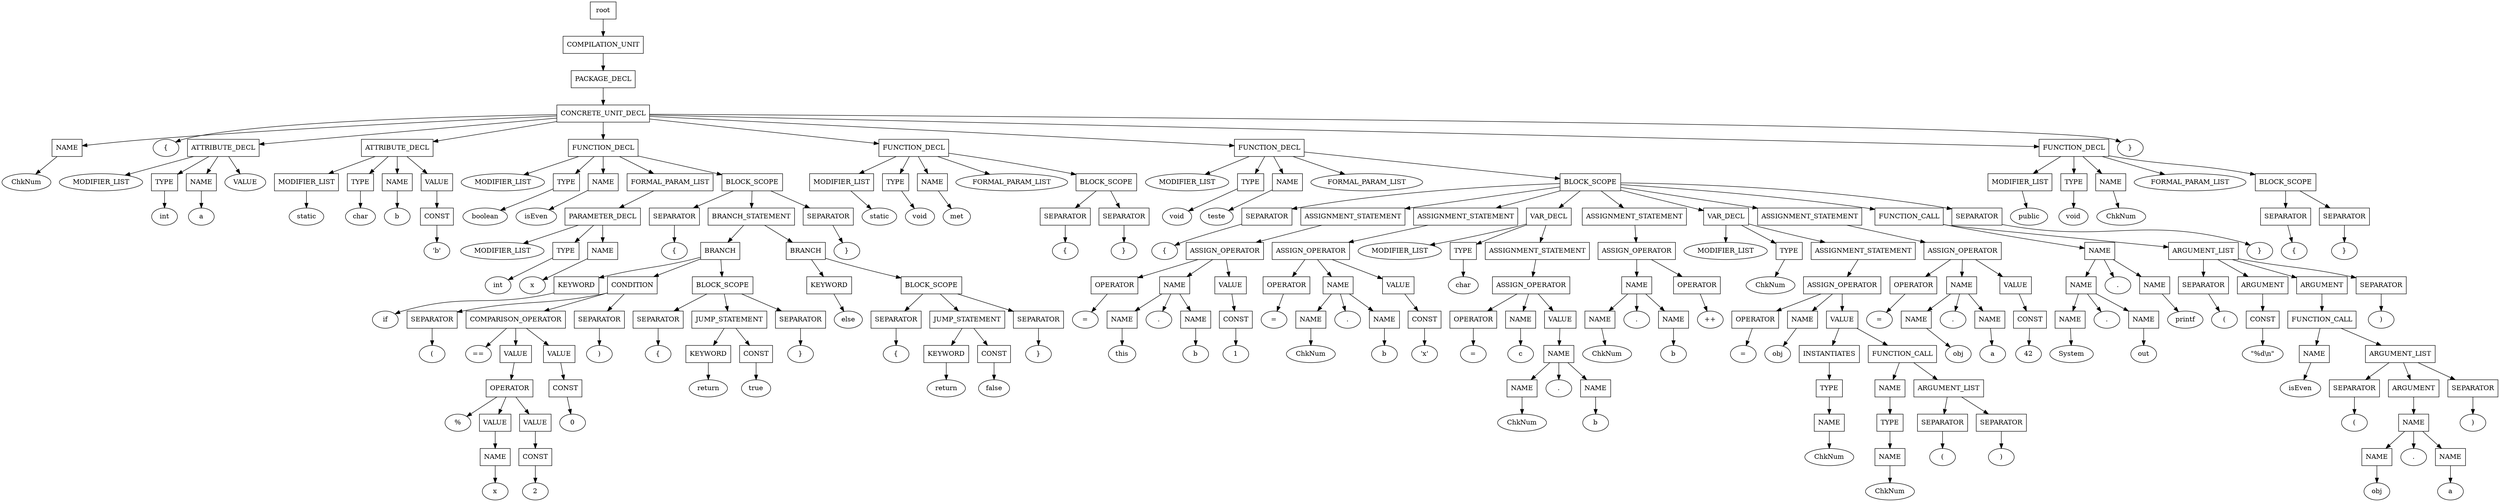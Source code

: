 digraph G {
	splines="TRUE";
	n_0 [label="root", shape="rectangle"]
	n_0 -> n_1
	n_1 [label="COMPILATION_UNIT", shape="rectangle"]
	n_1 -> n_2
	n_2 [label="PACKAGE_DECL", shape="rectangle"]
	n_2 -> n_3
	n_3 [label="CONCRETE_UNIT_DECL", shape="rectangle"]
	n_3 -> n_4
	n_4 [label="NAME", shape="rectangle"]
	n_4 -> n_13
	n_13 [label="ChkNum", shape="ellipse"]
	n_3 -> n_5
	n_5 [label="{", shape="ellipse"]
	n_3 -> n_6
	n_6 [label="ATTRIBUTE_DECL", shape="rectangle"]
	n_6 -> n_14
	n_14 [label="MODIFIER_LIST", shape="ellipse"]
	n_6 -> n_15
	n_15 [label="TYPE", shape="rectangle"]
	n_15 -> n_42
	n_42 [label="int", shape="ellipse"]
	n_6 -> n_16
	n_16 [label="NAME", shape="rectangle"]
	n_16 -> n_43
	n_43 [label="a", shape="ellipse"]
	n_6 -> n_17
	n_17 [label="VALUE", shape="ellipse"]
	n_3 -> n_7
	n_7 [label="ATTRIBUTE_DECL", shape="rectangle"]
	n_7 -> n_18
	n_18 [label="MODIFIER_LIST", shape="rectangle"]
	n_18 -> n_44
	n_44 [label="static", shape="ellipse"]
	n_7 -> n_19
	n_19 [label="TYPE", shape="rectangle"]
	n_19 -> n_45
	n_45 [label="char", shape="ellipse"]
	n_7 -> n_20
	n_20 [label="NAME", shape="rectangle"]
	n_20 -> n_46
	n_46 [label="b", shape="ellipse"]
	n_7 -> n_21
	n_21 [label="VALUE", shape="rectangle"]
	n_21 -> n_47
	n_47 [label="CONST", shape="rectangle"]
	n_47 -> n_75
	n_75 [label="'b'", shape="ellipse"]
	n_3 -> n_8
	n_8 [label="FUNCTION_DECL", shape="rectangle"]
	n_8 -> n_22
	n_22 [label="MODIFIER_LIST", shape="ellipse"]
	n_8 -> n_23
	n_23 [label="TYPE", shape="rectangle"]
	n_23 -> n_48
	n_48 [label="boolean", shape="ellipse"]
	n_8 -> n_24
	n_24 [label="NAME", shape="rectangle"]
	n_24 -> n_49
	n_49 [label="isEven", shape="ellipse"]
	n_8 -> n_25
	n_25 [label="FORMAL_PARAM_LIST", shape="rectangle"]
	n_25 -> n_50
	n_50 [label="PARAMETER_DECL", shape="rectangle"]
	n_50 -> n_76
	n_76 [label="MODIFIER_LIST", shape="ellipse"]
	n_50 -> n_77
	n_77 [label="TYPE", shape="rectangle"]
	n_77 -> n_101
	n_101 [label="int", shape="ellipse"]
	n_50 -> n_78
	n_78 [label="NAME", shape="rectangle"]
	n_78 -> n_102
	n_102 [label="x", shape="ellipse"]
	n_8 -> n_26
	n_26 [label="BLOCK_SCOPE", shape="rectangle"]
	n_26 -> n_51
	n_51 [label="SEPARATOR", shape="rectangle"]
	n_51 -> n_79
	n_79 [label="{", shape="ellipse"]
	n_26 -> n_52
	n_52 [label="BRANCH_STATEMENT", shape="rectangle"]
	n_52 -> n_80
	n_80 [label="BRANCH", shape="rectangle"]
	n_80 -> n_103
	n_103 [label="KEYWORD", shape="rectangle"]
	n_103 -> n_130
	n_130 [label="if", shape="ellipse"]
	n_80 -> n_104
	n_104 [label="CONDITION", shape="rectangle"]
	n_104 -> n_131
	n_131 [label="SEPARATOR", shape="rectangle"]
	n_131 -> n_174
	n_174 [label="(", shape="ellipse"]
	n_104 -> n_132
	n_132 [label="COMPARISON_OPERATOR", shape="rectangle"]
	n_132 -> n_175
	n_175 [label="==", shape="ellipse"]
	n_132 -> n_176
	n_176 [label="VALUE", shape="rectangle"]
	n_176 -> n_210
	n_210 [label="OPERATOR", shape="rectangle"]
	n_210 -> n_226
	n_226 [label="%", shape="ellipse"]
	n_210 -> n_227
	n_227 [label="VALUE", shape="rectangle"]
	n_227 -> n_239
	n_239 [label="NAME", shape="rectangle"]
	n_239 -> n_248
	n_248 [label="x", shape="ellipse"]
	n_210 -> n_228
	n_228 [label="VALUE", shape="rectangle"]
	n_228 -> n_240
	n_240 [label="CONST", shape="rectangle"]
	n_240 -> n_249
	n_249 [label="2", shape="ellipse"]
	n_132 -> n_177
	n_177 [label="VALUE", shape="rectangle"]
	n_177 -> n_211
	n_211 [label="CONST", shape="rectangle"]
	n_211 -> n_229
	n_229 [label="0", shape="ellipse"]
	n_104 -> n_133
	n_133 [label="SEPARATOR", shape="rectangle"]
	n_133 -> n_178
	n_178 [label=")", shape="ellipse"]
	n_80 -> n_105
	n_105 [label="BLOCK_SCOPE", shape="rectangle"]
	n_105 -> n_134
	n_134 [label="SEPARATOR", shape="rectangle"]
	n_134 -> n_179
	n_179 [label="{", shape="ellipse"]
	n_105 -> n_135
	n_135 [label="JUMP_STATEMENT", shape="rectangle"]
	n_135 -> n_180
	n_180 [label="KEYWORD", shape="rectangle"]
	n_180 -> n_212
	n_212 [label="return", shape="ellipse"]
	n_135 -> n_181
	n_181 [label="CONST", shape="rectangle"]
	n_181 -> n_213
	n_213 [label="true", shape="ellipse"]
	n_105 -> n_136
	n_136 [label="SEPARATOR", shape="rectangle"]
	n_136 -> n_182
	n_182 [label="}", shape="ellipse"]
	n_52 -> n_81
	n_81 [label="BRANCH", shape="rectangle"]
	n_81 -> n_106
	n_106 [label="KEYWORD", shape="rectangle"]
	n_106 -> n_137
	n_137 [label="else", shape="ellipse"]
	n_81 -> n_107
	n_107 [label="BLOCK_SCOPE", shape="rectangle"]
	n_107 -> n_138
	n_138 [label="SEPARATOR", shape="rectangle"]
	n_138 -> n_183
	n_183 [label="{", shape="ellipse"]
	n_107 -> n_139
	n_139 [label="JUMP_STATEMENT", shape="rectangle"]
	n_139 -> n_184
	n_184 [label="KEYWORD", shape="rectangle"]
	n_184 -> n_214
	n_214 [label="return", shape="ellipse"]
	n_139 -> n_185
	n_185 [label="CONST", shape="rectangle"]
	n_185 -> n_215
	n_215 [label="false", shape="ellipse"]
	n_107 -> n_140
	n_140 [label="SEPARATOR", shape="rectangle"]
	n_140 -> n_186
	n_186 [label="}", shape="ellipse"]
	n_26 -> n_53
	n_53 [label="SEPARATOR", shape="rectangle"]
	n_53 -> n_82
	n_82 [label="}", shape="ellipse"]
	n_3 -> n_9
	n_9 [label="FUNCTION_DECL", shape="rectangle"]
	n_9 -> n_27
	n_27 [label="MODIFIER_LIST", shape="rectangle"]
	n_27 -> n_54
	n_54 [label="static", shape="ellipse"]
	n_9 -> n_28
	n_28 [label="TYPE", shape="rectangle"]
	n_28 -> n_55
	n_55 [label="void", shape="ellipse"]
	n_9 -> n_29
	n_29 [label="NAME", shape="rectangle"]
	n_29 -> n_56
	n_56 [label="met", shape="ellipse"]
	n_9 -> n_30
	n_30 [label="FORMAL_PARAM_LIST", shape="ellipse"]
	n_9 -> n_31
	n_31 [label="BLOCK_SCOPE", shape="rectangle"]
	n_31 -> n_57
	n_57 [label="SEPARATOR", shape="rectangle"]
	n_57 -> n_83
	n_83 [label="{", shape="ellipse"]
	n_31 -> n_58
	n_58 [label="SEPARATOR", shape="rectangle"]
	n_58 -> n_84
	n_84 [label="}", shape="ellipse"]
	n_3 -> n_10
	n_10 [label="FUNCTION_DECL", shape="rectangle"]
	n_10 -> n_32
	n_32 [label="MODIFIER_LIST", shape="ellipse"]
	n_10 -> n_33
	n_33 [label="TYPE", shape="rectangle"]
	n_33 -> n_59
	n_59 [label="void", shape="ellipse"]
	n_10 -> n_34
	n_34 [label="NAME", shape="rectangle"]
	n_34 -> n_60
	n_60 [label="teste", shape="ellipse"]
	n_10 -> n_35
	n_35 [label="FORMAL_PARAM_LIST", shape="ellipse"]
	n_10 -> n_36
	n_36 [label="BLOCK_SCOPE", shape="rectangle"]
	n_36 -> n_61
	n_61 [label="SEPARATOR", shape="rectangle"]
	n_61 -> n_85
	n_85 [label="{", shape="ellipse"]
	n_36 -> n_62
	n_62 [label="ASSIGNMENT_STATEMENT", shape="rectangle"]
	n_62 -> n_86
	n_86 [label="ASSIGN_OPERATOR", shape="rectangle"]
	n_86 -> n_108
	n_108 [label="OPERATOR", shape="rectangle"]
	n_108 -> n_141
	n_141 [label="=", shape="ellipse"]
	n_86 -> n_109
	n_109 [label="NAME", shape="rectangle"]
	n_109 -> n_142
	n_142 [label="NAME", shape="rectangle"]
	n_142 -> n_187
	n_187 [label="this", shape="ellipse"]
	n_109 -> n_143
	n_143 [label=".", shape="ellipse"]
	n_109 -> n_144
	n_144 [label="NAME", shape="rectangle"]
	n_144 -> n_188
	n_188 [label="b", shape="ellipse"]
	n_86 -> n_110
	n_110 [label="VALUE", shape="rectangle"]
	n_110 -> n_145
	n_145 [label="CONST", shape="rectangle"]
	n_145 -> n_189
	n_189 [label="1", shape="ellipse"]
	n_36 -> n_63
	n_63 [label="ASSIGNMENT_STATEMENT", shape="rectangle"]
	n_63 -> n_87
	n_87 [label="ASSIGN_OPERATOR", shape="rectangle"]
	n_87 -> n_111
	n_111 [label="OPERATOR", shape="rectangle"]
	n_111 -> n_146
	n_146 [label="=", shape="ellipse"]
	n_87 -> n_112
	n_112 [label="NAME", shape="rectangle"]
	n_112 -> n_147
	n_147 [label="NAME", shape="rectangle"]
	n_147 -> n_190
	n_190 [label="ChkNum", shape="ellipse"]
	n_112 -> n_148
	n_148 [label=".", shape="ellipse"]
	n_112 -> n_149
	n_149 [label="NAME", shape="rectangle"]
	n_149 -> n_191
	n_191 [label="b", shape="ellipse"]
	n_87 -> n_113
	n_113 [label="VALUE", shape="rectangle"]
	n_113 -> n_150
	n_150 [label="CONST", shape="rectangle"]
	n_150 -> n_192
	n_192 [label="'x'", shape="ellipse"]
	n_36 -> n_64
	n_64 [label="VAR_DECL", shape="rectangle"]
	n_64 -> n_88
	n_88 [label="MODIFIER_LIST", shape="ellipse"]
	n_64 -> n_89
	n_89 [label="TYPE", shape="rectangle"]
	n_89 -> n_114
	n_114 [label="char", shape="ellipse"]
	n_64 -> n_90
	n_90 [label="ASSIGNMENT_STATEMENT", shape="rectangle"]
	n_90 -> n_115
	n_115 [label="ASSIGN_OPERATOR", shape="rectangle"]
	n_115 -> n_151
	n_151 [label="OPERATOR", shape="rectangle"]
	n_151 -> n_193
	n_193 [label="=", shape="ellipse"]
	n_115 -> n_152
	n_152 [label="NAME", shape="rectangle"]
	n_152 -> n_194
	n_194 [label="c", shape="ellipse"]
	n_115 -> n_153
	n_153 [label="VALUE", shape="rectangle"]
	n_153 -> n_195
	n_195 [label="NAME", shape="rectangle"]
	n_195 -> n_216
	n_216 [label="NAME", shape="rectangle"]
	n_216 -> n_230
	n_230 [label="ChkNum", shape="ellipse"]
	n_195 -> n_217
	n_217 [label=".", shape="ellipse"]
	n_195 -> n_218
	n_218 [label="NAME", shape="rectangle"]
	n_218 -> n_231
	n_231 [label="b", shape="ellipse"]
	n_36 -> n_65
	n_65 [label="ASSIGNMENT_STATEMENT", shape="rectangle"]
	n_65 -> n_91
	n_91 [label="ASSIGN_OPERATOR", shape="rectangle"]
	n_91 -> n_116
	n_116 [label="NAME", shape="rectangle"]
	n_116 -> n_154
	n_154 [label="NAME", shape="rectangle"]
	n_154 -> n_196
	n_196 [label="ChkNum", shape="ellipse"]
	n_116 -> n_155
	n_155 [label=".", shape="ellipse"]
	n_116 -> n_156
	n_156 [label="NAME", shape="rectangle"]
	n_156 -> n_197
	n_197 [label="b", shape="ellipse"]
	n_91 -> n_117
	n_117 [label="OPERATOR", shape="rectangle"]
	n_117 -> n_157
	n_157 [label="++", shape="ellipse"]
	n_36 -> n_66
	n_66 [label="VAR_DECL", shape="rectangle"]
	n_66 -> n_92
	n_92 [label="MODIFIER_LIST", shape="ellipse"]
	n_66 -> n_93
	n_93 [label="TYPE", shape="rectangle"]
	n_93 -> n_118
	n_118 [label="ChkNum", shape="ellipse"]
	n_66 -> n_94
	n_94 [label="ASSIGNMENT_STATEMENT", shape="rectangle"]
	n_94 -> n_119
	n_119 [label="ASSIGN_OPERATOR", shape="rectangle"]
	n_119 -> n_158
	n_158 [label="OPERATOR", shape="rectangle"]
	n_158 -> n_198
	n_198 [label="=", shape="ellipse"]
	n_119 -> n_159
	n_159 [label="NAME", shape="rectangle"]
	n_159 -> n_199
	n_199 [label="obj", shape="ellipse"]
	n_119 -> n_160
	n_160 [label="VALUE", shape="rectangle"]
	n_160 -> n_200
	n_200 [label="INSTANTIATES", shape="rectangle"]
	n_200 -> n_219
	n_219 [label="TYPE", shape="rectangle"]
	n_219 -> n_232
	n_232 [label="NAME", shape="rectangle"]
	n_232 -> n_241
	n_241 [label="ChkNum", shape="ellipse"]
	n_160 -> n_201
	n_201 [label="FUNCTION_CALL", shape="rectangle"]
	n_201 -> n_220
	n_220 [label="NAME", shape="rectangle"]
	n_220 -> n_233
	n_233 [label="TYPE", shape="rectangle"]
	n_233 -> n_242
	n_242 [label="NAME", shape="rectangle"]
	n_242 -> n_250
	n_250 [label="ChkNum", shape="ellipse"]
	n_201 -> n_221
	n_221 [label="ARGUMENT_LIST", shape="rectangle"]
	n_221 -> n_234
	n_234 [label="SEPARATOR", shape="rectangle"]
	n_234 -> n_243
	n_243 [label="(", shape="ellipse"]
	n_221 -> n_235
	n_235 [label="SEPARATOR", shape="rectangle"]
	n_235 -> n_244
	n_244 [label=")", shape="ellipse"]
	n_36 -> n_67
	n_67 [label="ASSIGNMENT_STATEMENT", shape="rectangle"]
	n_67 -> n_95
	n_95 [label="ASSIGN_OPERATOR", shape="rectangle"]
	n_95 -> n_120
	n_120 [label="OPERATOR", shape="rectangle"]
	n_120 -> n_161
	n_161 [label="=", shape="ellipse"]
	n_95 -> n_121
	n_121 [label="NAME", shape="rectangle"]
	n_121 -> n_162
	n_162 [label="NAME", shape="rectangle"]
	n_162 -> n_202
	n_202 [label="obj", shape="ellipse"]
	n_121 -> n_163
	n_163 [label=".", shape="ellipse"]
	n_121 -> n_164
	n_164 [label="NAME", shape="rectangle"]
	n_164 -> n_203
	n_203 [label="a", shape="ellipse"]
	n_95 -> n_122
	n_122 [label="VALUE", shape="rectangle"]
	n_122 -> n_165
	n_165 [label="CONST", shape="rectangle"]
	n_165 -> n_204
	n_204 [label="42", shape="ellipse"]
	n_36 -> n_68
	n_68 [label="FUNCTION_CALL", shape="rectangle"]
	n_68 -> n_96
	n_96 [label="NAME", shape="rectangle"]
	n_96 -> n_123
	n_123 [label="NAME", shape="rectangle"]
	n_123 -> n_166
	n_166 [label="NAME", shape="rectangle"]
	n_166 -> n_205
	n_205 [label="System", shape="ellipse"]
	n_123 -> n_167
	n_167 [label=".", shape="ellipse"]
	n_123 -> n_168
	n_168 [label="NAME", shape="rectangle"]
	n_168 -> n_206
	n_206 [label="out", shape="ellipse"]
	n_96 -> n_124
	n_124 [label=".", shape="ellipse"]
	n_96 -> n_125
	n_125 [label="NAME", shape="rectangle"]
	n_125 -> n_169
	n_169 [label="printf", shape="ellipse"]
	n_68 -> n_97
	n_97 [label="ARGUMENT_LIST", shape="rectangle"]
	n_97 -> n_126
	n_126 [label="SEPARATOR", shape="rectangle"]
	n_126 -> n_170
	n_170 [label="(", shape="ellipse"]
	n_97 -> n_127
	n_127 [label="ARGUMENT", shape="rectangle"]
	n_127 -> n_171
	n_171 [label="CONST", shape="rectangle"]
	n_171 -> n_207
	n_207 [label="\"%d\\n\"", shape="ellipse"]
	n_97 -> n_128
	n_128 [label="ARGUMENT", shape="rectangle"]
	n_128 -> n_172
	n_172 [label="FUNCTION_CALL", shape="rectangle"]
	n_172 -> n_208
	n_208 [label="NAME", shape="rectangle"]
	n_208 -> n_222
	n_222 [label="isEven", shape="ellipse"]
	n_172 -> n_209
	n_209 [label="ARGUMENT_LIST", shape="rectangle"]
	n_209 -> n_223
	n_223 [label="SEPARATOR", shape="rectangle"]
	n_223 -> n_236
	n_236 [label="(", shape="ellipse"]
	n_209 -> n_224
	n_224 [label="ARGUMENT", shape="rectangle"]
	n_224 -> n_237
	n_237 [label="NAME", shape="rectangle"]
	n_237 -> n_245
	n_245 [label="NAME", shape="rectangle"]
	n_245 -> n_251
	n_251 [label="obj", shape="ellipse"]
	n_237 -> n_246
	n_246 [label=".", shape="ellipse"]
	n_237 -> n_247
	n_247 [label="NAME", shape="rectangle"]
	n_247 -> n_252
	n_252 [label="a", shape="ellipse"]
	n_209 -> n_225
	n_225 [label="SEPARATOR", shape="rectangle"]
	n_225 -> n_238
	n_238 [label=")", shape="ellipse"]
	n_97 -> n_129
	n_129 [label="SEPARATOR", shape="rectangle"]
	n_129 -> n_173
	n_173 [label=")", shape="ellipse"]
	n_36 -> n_69
	n_69 [label="SEPARATOR", shape="rectangle"]
	n_69 -> n_98
	n_98 [label="}", shape="ellipse"]
	n_3 -> n_11
	n_11 [label="FUNCTION_DECL", shape="rectangle"]
	n_11 -> n_37
	n_37 [label="MODIFIER_LIST", shape="rectangle"]
	n_37 -> n_70
	n_70 [label="public", shape="ellipse"]
	n_11 -> n_38
	n_38 [label="TYPE", shape="rectangle"]
	n_38 -> n_71
	n_71 [label="void", shape="ellipse"]
	n_11 -> n_39
	n_39 [label="NAME", shape="rectangle"]
	n_39 -> n_72
	n_72 [label="ChkNum", shape="ellipse"]
	n_11 -> n_40
	n_40 [label="FORMAL_PARAM_LIST", shape="ellipse"]
	n_11 -> n_41
	n_41 [label="BLOCK_SCOPE", shape="rectangle"]
	n_41 -> n_73
	n_73 [label="SEPARATOR", shape="rectangle"]
	n_73 -> n_99
	n_99 [label="{", shape="ellipse"]
	n_41 -> n_74
	n_74 [label="SEPARATOR", shape="rectangle"]
	n_74 -> n_100
	n_100 [label="}", shape="ellipse"]
	n_3 -> n_12
	n_12 [label="}", shape="ellipse"]
}